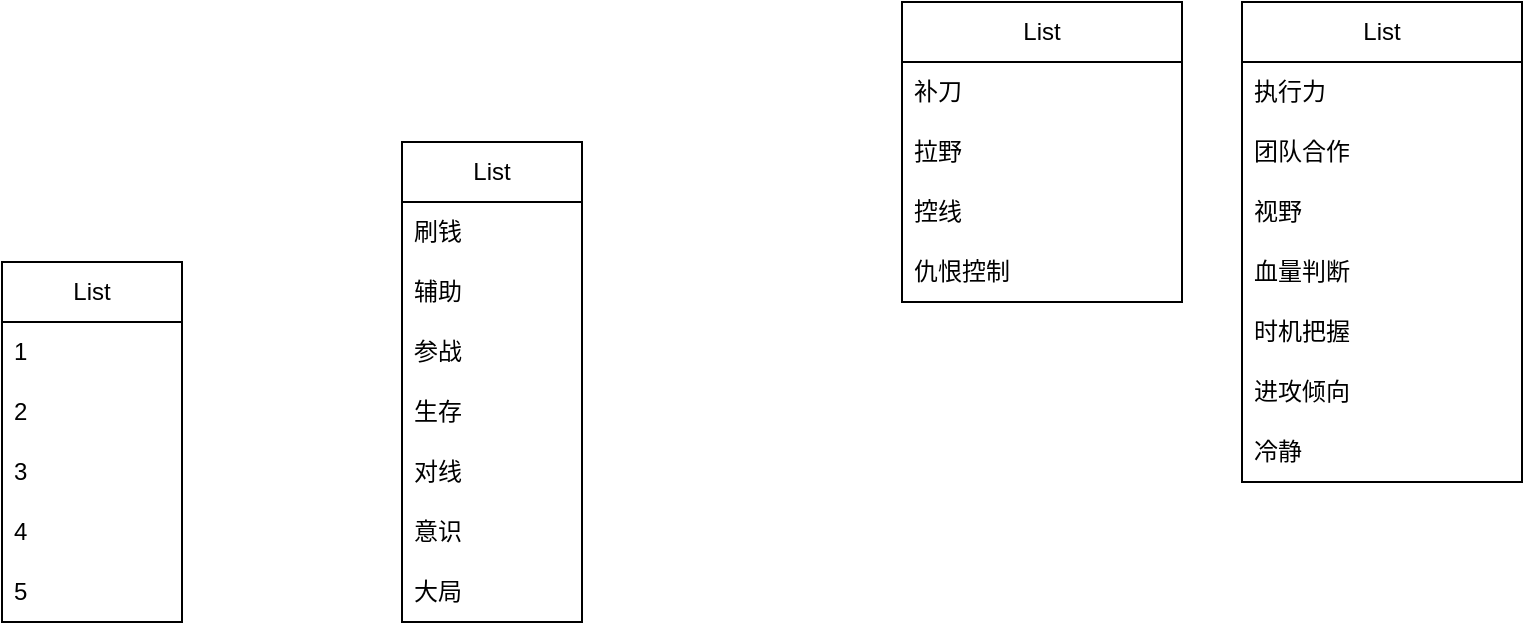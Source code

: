 <mxfile version="20.5.3" type="github">
  <diagram id="2raDJZQsLlcB6GV_vvZD" name="第 1 页">
    <mxGraphModel dx="1422" dy="762" grid="1" gridSize="10" guides="1" tooltips="1" connect="1" arrows="1" fold="1" page="1" pageScale="1" pageWidth="827" pageHeight="1169" math="0" shadow="0">
      <root>
        <mxCell id="0" />
        <mxCell id="1" parent="0" />
        <mxCell id="RrI_GrM8hLUhQCQaKQav-2" value="List" style="swimlane;fontStyle=0;childLayout=stackLayout;horizontal=1;startSize=30;horizontalStack=0;resizeParent=1;resizeParentMax=0;resizeLast=0;collapsible=1;marginBottom=0;whiteSpace=wrap;html=1;" vertex="1" parent="1">
          <mxGeometry x="100" y="250" width="90" height="180" as="geometry" />
        </mxCell>
        <mxCell id="RrI_GrM8hLUhQCQaKQav-3" value="1" style="text;strokeColor=none;fillColor=none;align=left;verticalAlign=middle;spacingLeft=4;spacingRight=4;overflow=hidden;points=[[0,0.5],[1,0.5]];portConstraint=eastwest;rotatable=0;whiteSpace=wrap;html=1;" vertex="1" parent="RrI_GrM8hLUhQCQaKQav-2">
          <mxGeometry y="30" width="90" height="30" as="geometry" />
        </mxCell>
        <mxCell id="RrI_GrM8hLUhQCQaKQav-4" value="2" style="text;strokeColor=none;fillColor=none;align=left;verticalAlign=middle;spacingLeft=4;spacingRight=4;overflow=hidden;points=[[0,0.5],[1,0.5]];portConstraint=eastwest;rotatable=0;whiteSpace=wrap;html=1;" vertex="1" parent="RrI_GrM8hLUhQCQaKQav-2">
          <mxGeometry y="60" width="90" height="30" as="geometry" />
        </mxCell>
        <mxCell id="RrI_GrM8hLUhQCQaKQav-5" value="3" style="text;strokeColor=none;fillColor=none;align=left;verticalAlign=middle;spacingLeft=4;spacingRight=4;overflow=hidden;points=[[0,0.5],[1,0.5]];portConstraint=eastwest;rotatable=0;whiteSpace=wrap;html=1;" vertex="1" parent="RrI_GrM8hLUhQCQaKQav-2">
          <mxGeometry y="90" width="90" height="30" as="geometry" />
        </mxCell>
        <mxCell id="RrI_GrM8hLUhQCQaKQav-6" value="4" style="text;strokeColor=none;fillColor=none;align=left;verticalAlign=middle;spacingLeft=4;spacingRight=4;overflow=hidden;points=[[0,0.5],[1,0.5]];portConstraint=eastwest;rotatable=0;whiteSpace=wrap;html=1;" vertex="1" parent="RrI_GrM8hLUhQCQaKQav-2">
          <mxGeometry y="120" width="90" height="30" as="geometry" />
        </mxCell>
        <mxCell id="RrI_GrM8hLUhQCQaKQav-7" value="5" style="text;strokeColor=none;fillColor=none;align=left;verticalAlign=middle;spacingLeft=4;spacingRight=4;overflow=hidden;points=[[0,0.5],[1,0.5]];portConstraint=eastwest;rotatable=0;whiteSpace=wrap;html=1;" vertex="1" parent="RrI_GrM8hLUhQCQaKQav-2">
          <mxGeometry y="150" width="90" height="30" as="geometry" />
        </mxCell>
        <mxCell id="RrI_GrM8hLUhQCQaKQav-8" value="List" style="swimlane;fontStyle=0;childLayout=stackLayout;horizontal=1;startSize=30;horizontalStack=0;resizeParent=1;resizeParentMax=0;resizeLast=0;collapsible=1;marginBottom=0;whiteSpace=wrap;html=1;" vertex="1" parent="1">
          <mxGeometry x="300" y="190" width="90" height="240" as="geometry" />
        </mxCell>
        <mxCell id="RrI_GrM8hLUhQCQaKQav-9" value="刷钱&lt;span style=&quot;white-space: pre;&quot;&gt;	&lt;/span&gt;" style="text;strokeColor=none;fillColor=none;align=left;verticalAlign=middle;spacingLeft=4;spacingRight=4;overflow=hidden;points=[[0,0.5],[1,0.5]];portConstraint=eastwest;rotatable=0;whiteSpace=wrap;html=1;" vertex="1" parent="RrI_GrM8hLUhQCQaKQav-8">
          <mxGeometry y="30" width="90" height="30" as="geometry" />
        </mxCell>
        <mxCell id="RrI_GrM8hLUhQCQaKQav-10" value="辅助" style="text;strokeColor=none;fillColor=none;align=left;verticalAlign=middle;spacingLeft=4;spacingRight=4;overflow=hidden;points=[[0,0.5],[1,0.5]];portConstraint=eastwest;rotatable=0;whiteSpace=wrap;html=1;" vertex="1" parent="RrI_GrM8hLUhQCQaKQav-8">
          <mxGeometry y="60" width="90" height="30" as="geometry" />
        </mxCell>
        <mxCell id="RrI_GrM8hLUhQCQaKQav-11" value="参战" style="text;strokeColor=none;fillColor=none;align=left;verticalAlign=middle;spacingLeft=4;spacingRight=4;overflow=hidden;points=[[0,0.5],[1,0.5]];portConstraint=eastwest;rotatable=0;whiteSpace=wrap;html=1;" vertex="1" parent="RrI_GrM8hLUhQCQaKQav-8">
          <mxGeometry y="90" width="90" height="30" as="geometry" />
        </mxCell>
        <mxCell id="RrI_GrM8hLUhQCQaKQav-16" value="生存" style="text;strokeColor=none;fillColor=none;align=left;verticalAlign=middle;spacingLeft=4;spacingRight=4;overflow=hidden;points=[[0,0.5],[1,0.5]];portConstraint=eastwest;rotatable=0;whiteSpace=wrap;html=1;" vertex="1" parent="RrI_GrM8hLUhQCQaKQav-8">
          <mxGeometry y="120" width="90" height="30" as="geometry" />
        </mxCell>
        <mxCell id="RrI_GrM8hLUhQCQaKQav-17" value="对线" style="text;strokeColor=none;fillColor=none;align=left;verticalAlign=middle;spacingLeft=4;spacingRight=4;overflow=hidden;points=[[0,0.5],[1,0.5]];portConstraint=eastwest;rotatable=0;whiteSpace=wrap;html=1;" vertex="1" parent="RrI_GrM8hLUhQCQaKQav-8">
          <mxGeometry y="150" width="90" height="30" as="geometry" />
        </mxCell>
        <mxCell id="RrI_GrM8hLUhQCQaKQav-18" value="意识" style="text;strokeColor=none;fillColor=none;align=left;verticalAlign=middle;spacingLeft=4;spacingRight=4;overflow=hidden;points=[[0,0.5],[1,0.5]];portConstraint=eastwest;rotatable=0;whiteSpace=wrap;html=1;" vertex="1" parent="RrI_GrM8hLUhQCQaKQav-8">
          <mxGeometry y="180" width="90" height="30" as="geometry" />
        </mxCell>
        <mxCell id="RrI_GrM8hLUhQCQaKQav-19" value="大局" style="text;strokeColor=none;fillColor=none;align=left;verticalAlign=middle;spacingLeft=4;spacingRight=4;overflow=hidden;points=[[0,0.5],[1,0.5]];portConstraint=eastwest;rotatable=0;whiteSpace=wrap;html=1;" vertex="1" parent="RrI_GrM8hLUhQCQaKQav-8">
          <mxGeometry y="210" width="90" height="30" as="geometry" />
        </mxCell>
        <mxCell id="RrI_GrM8hLUhQCQaKQav-20" value="List" style="swimlane;fontStyle=0;childLayout=stackLayout;horizontal=1;startSize=30;horizontalStack=0;resizeParent=1;resizeParentMax=0;resizeLast=0;collapsible=1;marginBottom=0;whiteSpace=wrap;html=1;" vertex="1" parent="1">
          <mxGeometry x="550" y="120" width="140" height="150" as="geometry" />
        </mxCell>
        <mxCell id="RrI_GrM8hLUhQCQaKQav-21" value="补刀" style="text;strokeColor=none;fillColor=none;align=left;verticalAlign=middle;spacingLeft=4;spacingRight=4;overflow=hidden;points=[[0,0.5],[1,0.5]];portConstraint=eastwest;rotatable=0;whiteSpace=wrap;html=1;" vertex="1" parent="RrI_GrM8hLUhQCQaKQav-20">
          <mxGeometry y="30" width="140" height="30" as="geometry" />
        </mxCell>
        <mxCell id="RrI_GrM8hLUhQCQaKQav-23" value="拉野" style="text;strokeColor=none;fillColor=none;align=left;verticalAlign=middle;spacingLeft=4;spacingRight=4;overflow=hidden;points=[[0,0.5],[1,0.5]];portConstraint=eastwest;rotatable=0;whiteSpace=wrap;html=1;" vertex="1" parent="RrI_GrM8hLUhQCQaKQav-20">
          <mxGeometry y="60" width="140" height="30" as="geometry" />
        </mxCell>
        <mxCell id="RrI_GrM8hLUhQCQaKQav-24" value="控线" style="text;strokeColor=none;fillColor=none;align=left;verticalAlign=middle;spacingLeft=4;spacingRight=4;overflow=hidden;points=[[0,0.5],[1,0.5]];portConstraint=eastwest;rotatable=0;whiteSpace=wrap;html=1;" vertex="1" parent="RrI_GrM8hLUhQCQaKQav-20">
          <mxGeometry y="90" width="140" height="30" as="geometry" />
        </mxCell>
        <mxCell id="RrI_GrM8hLUhQCQaKQav-29" value="仇恨控制" style="text;strokeColor=none;fillColor=none;align=left;verticalAlign=middle;spacingLeft=4;spacingRight=4;overflow=hidden;points=[[0,0.5],[1,0.5]];portConstraint=eastwest;rotatable=0;whiteSpace=wrap;html=1;" vertex="1" parent="RrI_GrM8hLUhQCQaKQav-20">
          <mxGeometry y="120" width="140" height="30" as="geometry" />
        </mxCell>
        <mxCell id="RrI_GrM8hLUhQCQaKQav-25" value="List" style="swimlane;fontStyle=0;childLayout=stackLayout;horizontal=1;startSize=30;horizontalStack=0;resizeParent=1;resizeParentMax=0;resizeLast=0;collapsible=1;marginBottom=0;whiteSpace=wrap;html=1;" vertex="1" parent="1">
          <mxGeometry x="720" y="120" width="140" height="240" as="geometry" />
        </mxCell>
        <mxCell id="RrI_GrM8hLUhQCQaKQav-26" value="执行力" style="text;strokeColor=none;fillColor=none;align=left;verticalAlign=middle;spacingLeft=4;spacingRight=4;overflow=hidden;points=[[0,0.5],[1,0.5]];portConstraint=eastwest;rotatable=0;whiteSpace=wrap;html=1;" vertex="1" parent="RrI_GrM8hLUhQCQaKQav-25">
          <mxGeometry y="30" width="140" height="30" as="geometry" />
        </mxCell>
        <mxCell id="RrI_GrM8hLUhQCQaKQav-27" value="团队合作" style="text;strokeColor=none;fillColor=none;align=left;verticalAlign=middle;spacingLeft=4;spacingRight=4;overflow=hidden;points=[[0,0.5],[1,0.5]];portConstraint=eastwest;rotatable=0;whiteSpace=wrap;html=1;" vertex="1" parent="RrI_GrM8hLUhQCQaKQav-25">
          <mxGeometry y="60" width="140" height="30" as="geometry" />
        </mxCell>
        <mxCell id="RrI_GrM8hLUhQCQaKQav-28" value="视野" style="text;strokeColor=none;fillColor=none;align=left;verticalAlign=middle;spacingLeft=4;spacingRight=4;overflow=hidden;points=[[0,0.5],[1,0.5]];portConstraint=eastwest;rotatable=0;whiteSpace=wrap;html=1;" vertex="1" parent="RrI_GrM8hLUhQCQaKQav-25">
          <mxGeometry y="90" width="140" height="30" as="geometry" />
        </mxCell>
        <mxCell id="RrI_GrM8hLUhQCQaKQav-30" value="血量判断" style="text;strokeColor=none;fillColor=none;align=left;verticalAlign=middle;spacingLeft=4;spacingRight=4;overflow=hidden;points=[[0,0.5],[1,0.5]];portConstraint=eastwest;rotatable=0;whiteSpace=wrap;html=1;" vertex="1" parent="RrI_GrM8hLUhQCQaKQav-25">
          <mxGeometry y="120" width="140" height="30" as="geometry" />
        </mxCell>
        <mxCell id="RrI_GrM8hLUhQCQaKQav-31" value="时机把握" style="text;strokeColor=none;fillColor=none;align=left;verticalAlign=middle;spacingLeft=4;spacingRight=4;overflow=hidden;points=[[0,0.5],[1,0.5]];portConstraint=eastwest;rotatable=0;whiteSpace=wrap;html=1;" vertex="1" parent="RrI_GrM8hLUhQCQaKQav-25">
          <mxGeometry y="150" width="140" height="30" as="geometry" />
        </mxCell>
        <mxCell id="RrI_GrM8hLUhQCQaKQav-32" value="进攻倾向" style="text;strokeColor=none;fillColor=none;align=left;verticalAlign=middle;spacingLeft=4;spacingRight=4;overflow=hidden;points=[[0,0.5],[1,0.5]];portConstraint=eastwest;rotatable=0;whiteSpace=wrap;html=1;" vertex="1" parent="RrI_GrM8hLUhQCQaKQav-25">
          <mxGeometry y="180" width="140" height="30" as="geometry" />
        </mxCell>
        <mxCell id="RrI_GrM8hLUhQCQaKQav-33" value="冷静" style="text;strokeColor=none;fillColor=none;align=left;verticalAlign=middle;spacingLeft=4;spacingRight=4;overflow=hidden;points=[[0,0.5],[1,0.5]];portConstraint=eastwest;rotatable=0;whiteSpace=wrap;html=1;" vertex="1" parent="RrI_GrM8hLUhQCQaKQav-25">
          <mxGeometry y="210" width="140" height="30" as="geometry" />
        </mxCell>
      </root>
    </mxGraphModel>
  </diagram>
</mxfile>
